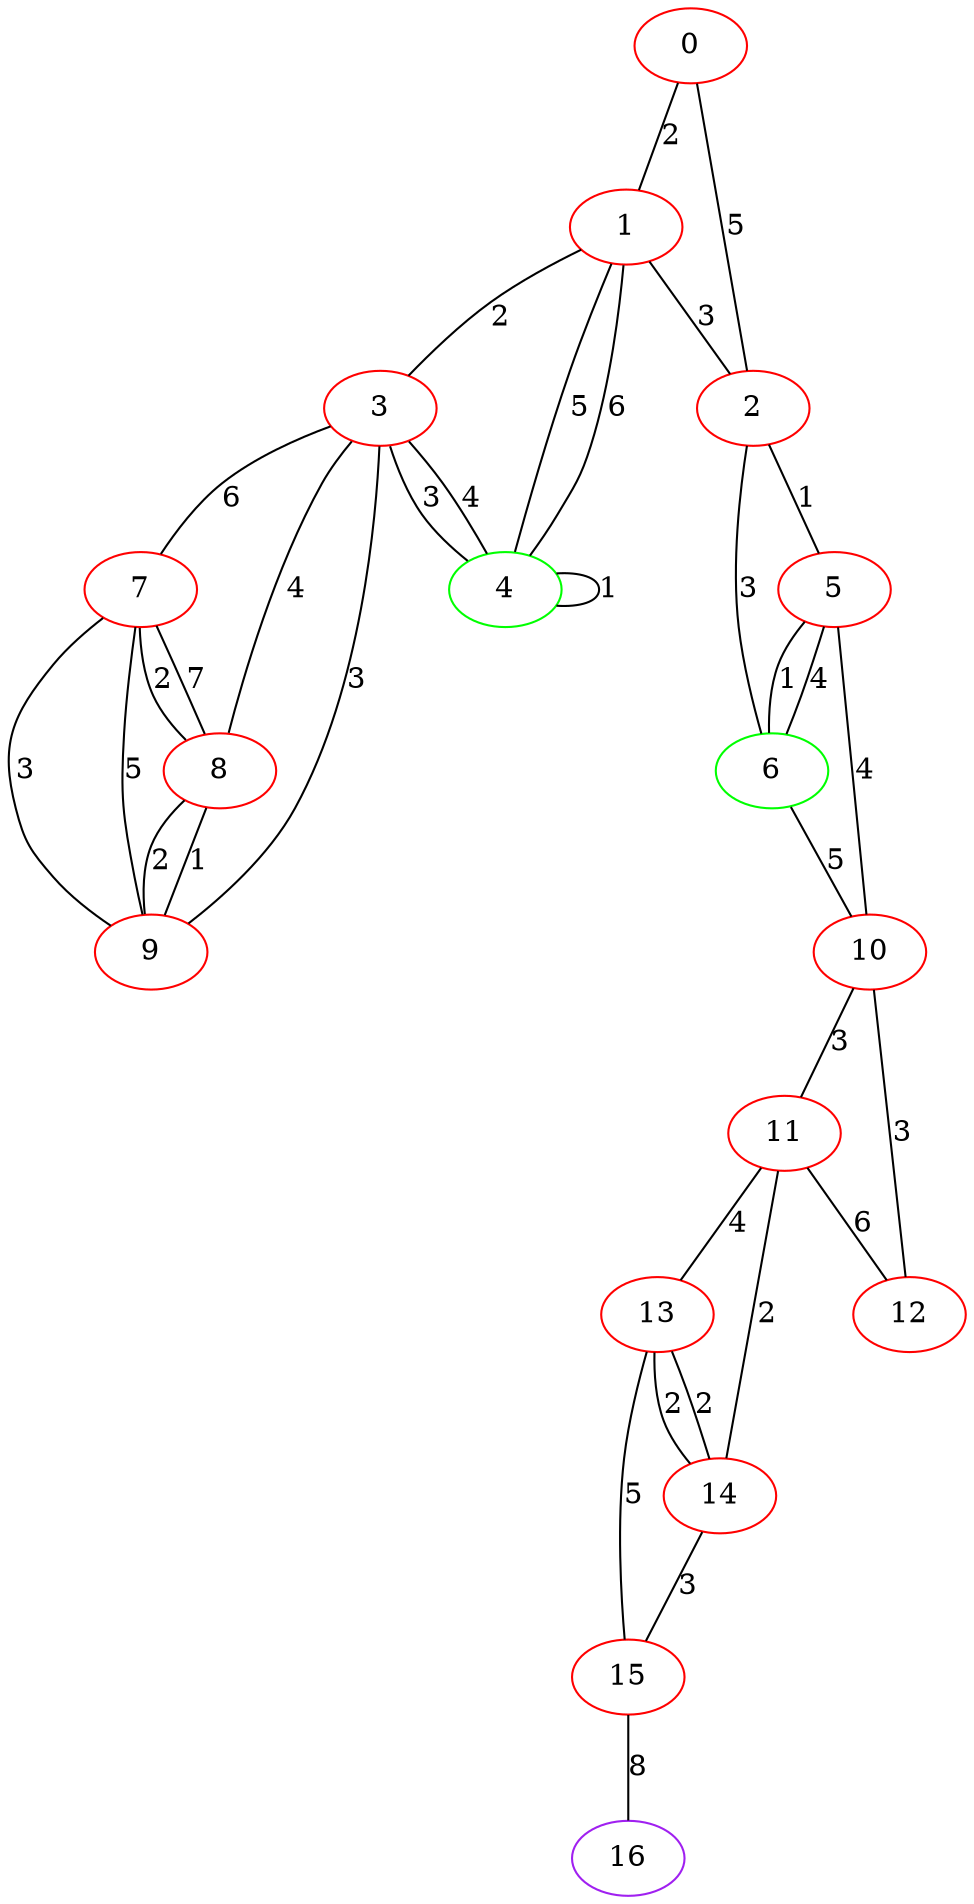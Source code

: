 graph "" {
0 [color=red, weight=1];
1 [color=red, weight=1];
2 [color=red, weight=1];
3 [color=red, weight=1];
4 [color=green, weight=2];
5 [color=red, weight=1];
6 [color=green, weight=2];
7 [color=red, weight=1];
8 [color=red, weight=1];
9 [color=red, weight=1];
10 [color=red, weight=1];
11 [color=red, weight=1];
12 [color=red, weight=1];
13 [color=red, weight=1];
14 [color=red, weight=1];
15 [color=red, weight=1];
16 [color=purple, weight=4];
0 -- 1  [key=0, label=2];
0 -- 2  [key=0, label=5];
1 -- 2  [key=0, label=3];
1 -- 3  [key=0, label=2];
1 -- 4  [key=0, label=5];
1 -- 4  [key=1, label=6];
2 -- 5  [key=0, label=1];
2 -- 6  [key=0, label=3];
3 -- 8  [key=0, label=4];
3 -- 4  [key=0, label=3];
3 -- 4  [key=1, label=4];
3 -- 9  [key=0, label=3];
3 -- 7  [key=0, label=6];
4 -- 4  [key=0, label=1];
5 -- 10  [key=0, label=4];
5 -- 6  [key=0, label=4];
5 -- 6  [key=1, label=1];
6 -- 10  [key=0, label=5];
7 -- 8  [key=0, label=2];
7 -- 8  [key=1, label=7];
7 -- 9  [key=0, label=3];
7 -- 9  [key=1, label=5];
8 -- 9  [key=0, label=1];
8 -- 9  [key=1, label=2];
10 -- 11  [key=0, label=3];
10 -- 12  [key=0, label=3];
11 -- 12  [key=0, label=6];
11 -- 13  [key=0, label=4];
11 -- 14  [key=0, label=2];
13 -- 14  [key=0, label=2];
13 -- 14  [key=1, label=2];
13 -- 15  [key=0, label=5];
14 -- 15  [key=0, label=3];
15 -- 16  [key=0, label=8];
}
